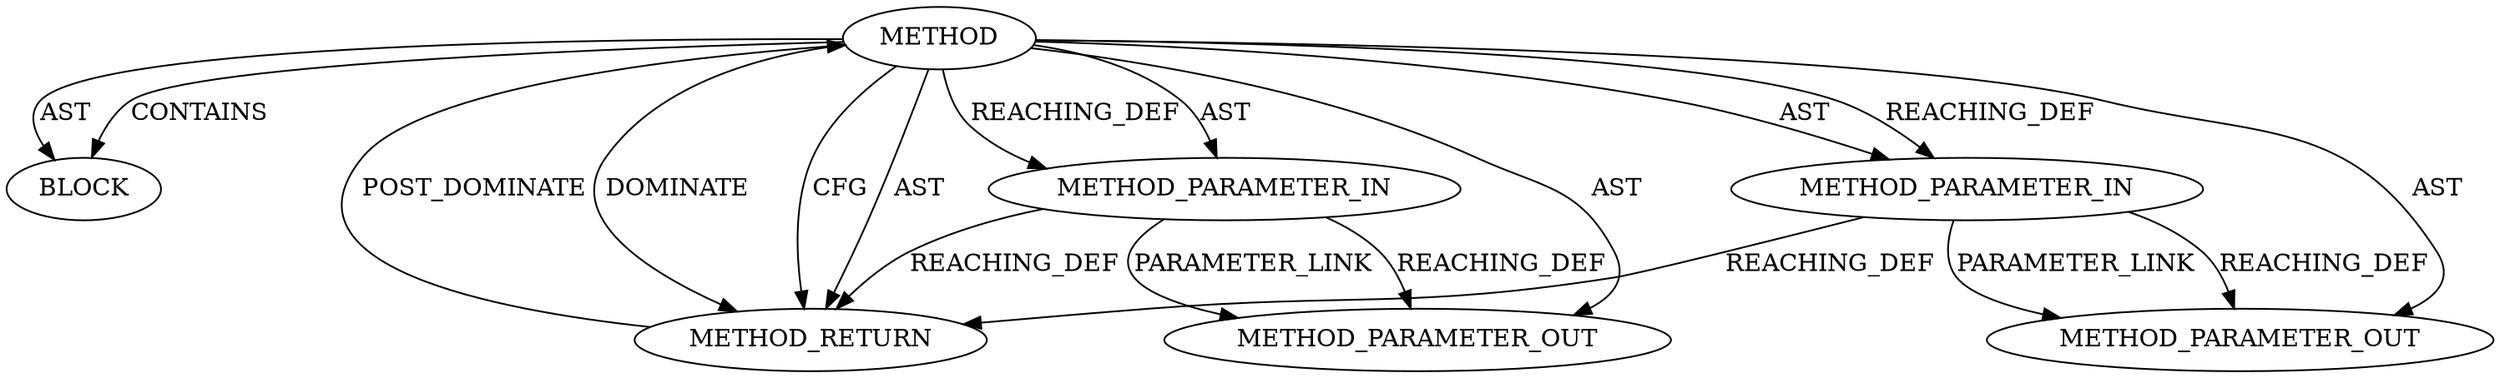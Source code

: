 digraph {
  19312 [label=BLOCK ORDER=1 ARGUMENT_INDEX=1 CODE="<empty>" TYPE_FULL_NAME="ANY"]
  21749 [label=METHOD_PARAMETER_OUT ORDER=2 CODE="p2" IS_VARIADIC=false TYPE_FULL_NAME="ANY" EVALUATION_STRATEGY="BY_VALUE" INDEX=2 NAME="p2"]
  19313 [label=METHOD_RETURN ORDER=2 CODE="RET" TYPE_FULL_NAME="ANY" EVALUATION_STRATEGY="BY_VALUE"]
  21748 [label=METHOD_PARAMETER_OUT ORDER=1 CODE="p1" IS_VARIADIC=false TYPE_FULL_NAME="ANY" EVALUATION_STRATEGY="BY_VALUE" INDEX=1 NAME="p1"]
  19310 [label=METHOD_PARAMETER_IN ORDER=1 CODE="p1" IS_VARIADIC=false TYPE_FULL_NAME="ANY" EVALUATION_STRATEGY="BY_VALUE" INDEX=1 NAME="p1"]
  19309 [label=METHOD AST_PARENT_TYPE="NAMESPACE_BLOCK" AST_PARENT_FULL_NAME="<global>" ORDER=0 CODE="<empty>" FULL_NAME="<operator>.assignment" IS_EXTERNAL=true FILENAME="<empty>" SIGNATURE="" NAME="<operator>.assignment"]
  19311 [label=METHOD_PARAMETER_IN ORDER=2 CODE="p2" IS_VARIADIC=false TYPE_FULL_NAME="ANY" EVALUATION_STRATEGY="BY_VALUE" INDEX=2 NAME="p2"]
  19309 -> 19312 [label=AST ]
  19310 -> 21748 [label=REACHING_DEF VARIABLE="p1"]
  19310 -> 19313 [label=REACHING_DEF VARIABLE="p1"]
  19309 -> 21749 [label=AST ]
  19309 -> 19313 [label=DOMINATE ]
  19309 -> 19313 [label=CFG ]
  19309 -> 19310 [label=REACHING_DEF VARIABLE=""]
  19311 -> 19313 [label=REACHING_DEF VARIABLE="p2"]
  19309 -> 21748 [label=AST ]
  19309 -> 19312 [label=CONTAINS ]
  19309 -> 19311 [label=AST ]
  19309 -> 19311 [label=REACHING_DEF VARIABLE=""]
  19311 -> 21749 [label=REACHING_DEF VARIABLE="p2"]
  19311 -> 21749 [label=PARAMETER_LINK ]
  19310 -> 21748 [label=PARAMETER_LINK ]
  19309 -> 19310 [label=AST ]
  19313 -> 19309 [label=POST_DOMINATE ]
  19309 -> 19313 [label=AST ]
}

